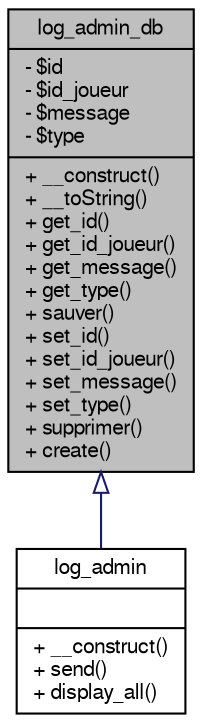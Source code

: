 digraph G
{
  bgcolor="transparent";
  edge [fontname="FreeSans",fontsize="10",labelfontname="FreeSans",labelfontsize="10"];
  node [fontname="FreeSans",fontsize="10",shape=record];
  Node1 [label="{log_admin_db\n|- $id\l- $id_joueur\l- $message\l- $type\l|+ __construct()\l+ __toString()\l+ get_id()\l+ get_id_joueur()\l+ get_message()\l+ get_type()\l+ sauver()\l+ set_id()\l+ set_id_joueur()\l+ set_message()\l+ set_type()\l+ supprimer()\l+ create()\l}",height=0.2,width=0.4,color="black", fillcolor="grey75", style="filled" fontcolor="black"];
  Node1 -> Node2 [dir=back,color="midnightblue",fontsize="10",style="solid",arrowtail="empty",fontname="FreeSans"];
  Node2 [label="{log_admin\n||+ __construct()\l+ send()\l+ display_all()\l}",height=0.2,width=0.4,color="black",URL="$classlog__admin.html"];
}
